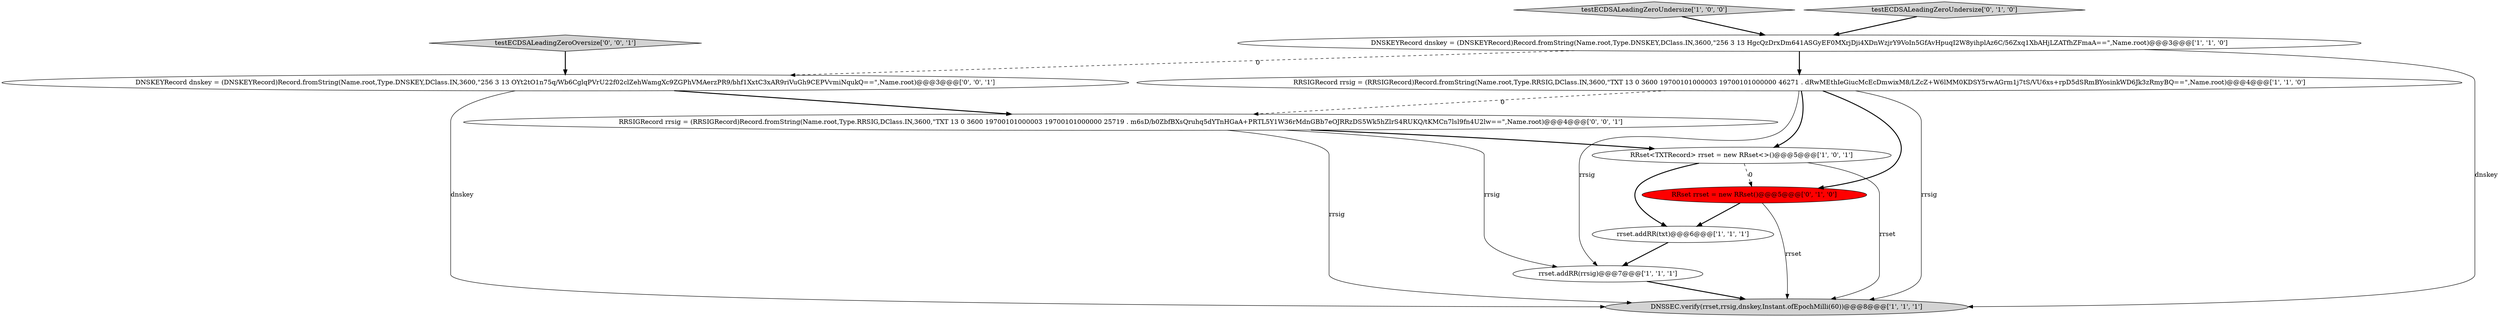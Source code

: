 digraph {
10 [style = filled, label = "DNSKEYRecord dnskey = (DNSKEYRecord)Record.fromString(Name.root,Type.DNSKEY,DClass.IN,3600,\"256 3 13 OYt2tO1n75q/Wb6CglqPVrU22f02clZehWamgXc9ZGPhVMAerzPR9/bhf1XxtC3xAR9riVuGh9CEPVvmiNqukQ==\",Name.root)@@@3@@@['0', '0', '1']", fillcolor = white, shape = ellipse image = "AAA0AAABBB3BBB"];
4 [style = filled, label = "RRSIGRecord rrsig = (RRSIGRecord)Record.fromString(Name.root,Type.RRSIG,DClass.IN,3600,\"TXT 13 0 3600 19700101000003 19700101000000 46271 . dRwMEthIeGiucMcEcDmwixM8/LZcZ+W6lMM0KDSY5rwAGrm1j7tS/VU6xs+rpD5dSRmBYosinkWD6Jk3zRmyBQ==\",Name.root)@@@4@@@['1', '1', '0']", fillcolor = white, shape = ellipse image = "AAA0AAABBB1BBB"];
6 [style = filled, label = "testECDSALeadingZeroUndersize['1', '0', '0']", fillcolor = lightgray, shape = diamond image = "AAA0AAABBB1BBB"];
9 [style = filled, label = "RRSIGRecord rrsig = (RRSIGRecord)Record.fromString(Name.root,Type.RRSIG,DClass.IN,3600,\"TXT 13 0 3600 19700101000003 19700101000000 25719 . m6sD/b0ZbfBXsQruhq5dYTnHGaA+PRTL5Y1W36rMdnGBb7eOJRRzDS5Wk5hZlrS4RUKQ/tKMCn7lsl9fn4U2lw==\",Name.root)@@@4@@@['0', '0', '1']", fillcolor = white, shape = ellipse image = "AAA0AAABBB3BBB"];
11 [style = filled, label = "testECDSALeadingZeroOversize['0', '0', '1']", fillcolor = lightgray, shape = diamond image = "AAA0AAABBB3BBB"];
7 [style = filled, label = "RRset rrset = new RRset()@@@5@@@['0', '1', '0']", fillcolor = red, shape = ellipse image = "AAA1AAABBB2BBB"];
3 [style = filled, label = "RRset<TXTRecord> rrset = new RRset<>()@@@5@@@['1', '0', '1']", fillcolor = white, shape = ellipse image = "AAA0AAABBB1BBB"];
5 [style = filled, label = "rrset.addRR(rrsig)@@@7@@@['1', '1', '1']", fillcolor = white, shape = ellipse image = "AAA0AAABBB1BBB"];
8 [style = filled, label = "testECDSALeadingZeroUndersize['0', '1', '0']", fillcolor = lightgray, shape = diamond image = "AAA0AAABBB2BBB"];
1 [style = filled, label = "DNSSEC.verify(rrset,rrsig,dnskey,Instant.ofEpochMilli(60))@@@8@@@['1', '1', '1']", fillcolor = lightgray, shape = ellipse image = "AAA0AAABBB1BBB"];
0 [style = filled, label = "DNSKEYRecord dnskey = (DNSKEYRecord)Record.fromString(Name.root,Type.DNSKEY,DClass.IN,3600,\"256 3 13 HgcQzDrxDm641ASGyEF0MXrjDji4XDnWzjrY9VoIn5GfAvHpuqI2W8yihplAz6C/56Zxq1XbAHjLZATfhZFmaA==\",Name.root)@@@3@@@['1', '1', '0']", fillcolor = white, shape = ellipse image = "AAA0AAABBB1BBB"];
2 [style = filled, label = "rrset.addRR(txt)@@@6@@@['1', '1', '1']", fillcolor = white, shape = ellipse image = "AAA0AAABBB1BBB"];
9->5 [style = solid, label="rrsig"];
4->3 [style = bold, label=""];
7->1 [style = solid, label="rrset"];
4->5 [style = solid, label="rrsig"];
3->7 [style = dashed, label="0"];
4->1 [style = solid, label="rrsig"];
6->0 [style = bold, label=""];
10->1 [style = solid, label="dnskey"];
4->7 [style = bold, label=""];
0->10 [style = dashed, label="0"];
9->1 [style = solid, label="rrsig"];
8->0 [style = bold, label=""];
5->1 [style = bold, label=""];
4->9 [style = dashed, label="0"];
3->2 [style = bold, label=""];
0->4 [style = bold, label=""];
11->10 [style = bold, label=""];
7->2 [style = bold, label=""];
9->3 [style = bold, label=""];
10->9 [style = bold, label=""];
0->1 [style = solid, label="dnskey"];
3->1 [style = solid, label="rrset"];
2->5 [style = bold, label=""];
}
